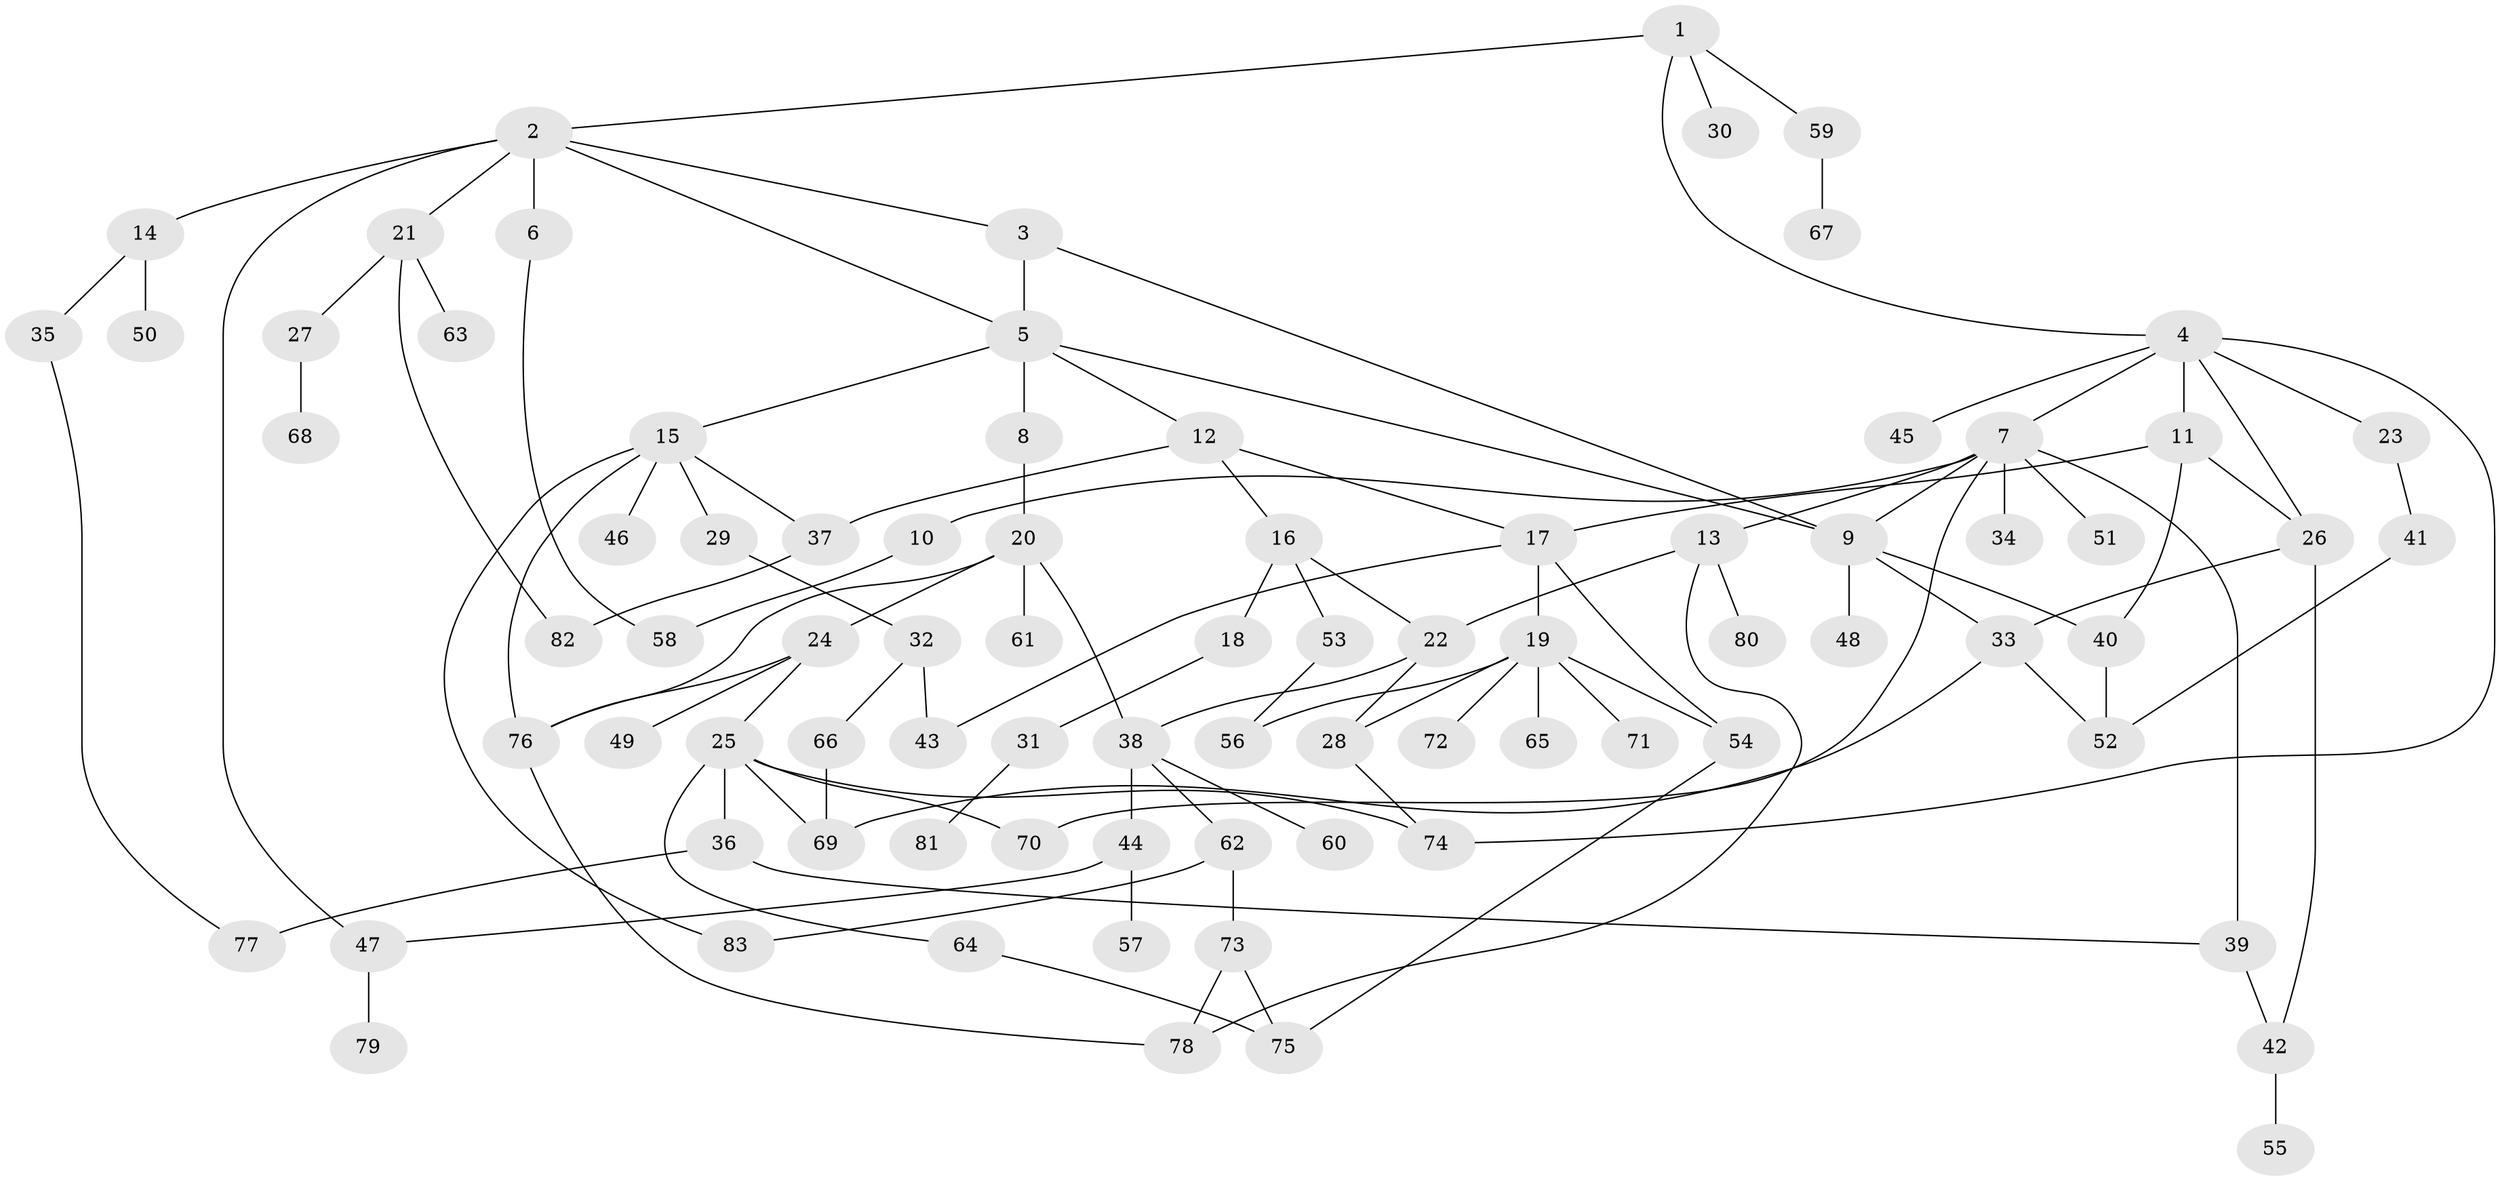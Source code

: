 // Generated by graph-tools (version 1.1) at 2025/25/03/09/25 03:25:26]
// undirected, 83 vertices, 116 edges
graph export_dot {
graph [start="1"]
  node [color=gray90,style=filled];
  1;
  2;
  3;
  4;
  5;
  6;
  7;
  8;
  9;
  10;
  11;
  12;
  13;
  14;
  15;
  16;
  17;
  18;
  19;
  20;
  21;
  22;
  23;
  24;
  25;
  26;
  27;
  28;
  29;
  30;
  31;
  32;
  33;
  34;
  35;
  36;
  37;
  38;
  39;
  40;
  41;
  42;
  43;
  44;
  45;
  46;
  47;
  48;
  49;
  50;
  51;
  52;
  53;
  54;
  55;
  56;
  57;
  58;
  59;
  60;
  61;
  62;
  63;
  64;
  65;
  66;
  67;
  68;
  69;
  70;
  71;
  72;
  73;
  74;
  75;
  76;
  77;
  78;
  79;
  80;
  81;
  82;
  83;
  1 -- 2;
  1 -- 4;
  1 -- 30;
  1 -- 59;
  2 -- 3;
  2 -- 5;
  2 -- 6;
  2 -- 14;
  2 -- 21;
  2 -- 47;
  3 -- 9;
  3 -- 5;
  4 -- 7;
  4 -- 11;
  4 -- 23;
  4 -- 26;
  4 -- 45;
  4 -- 74;
  5 -- 8;
  5 -- 12;
  5 -- 15;
  5 -- 9;
  6 -- 58;
  7 -- 10;
  7 -- 13;
  7 -- 34;
  7 -- 39;
  7 -- 51;
  7 -- 9;
  7 -- 70;
  8 -- 20;
  9 -- 40;
  9 -- 48;
  9 -- 33;
  10 -- 58;
  11 -- 40;
  11 -- 17;
  11 -- 26;
  12 -- 16;
  12 -- 17;
  12 -- 37;
  13 -- 80;
  13 -- 22;
  13 -- 78;
  14 -- 35;
  14 -- 50;
  15 -- 29;
  15 -- 46;
  15 -- 83;
  15 -- 76;
  15 -- 37;
  16 -- 18;
  16 -- 22;
  16 -- 53;
  17 -- 19;
  17 -- 54;
  17 -- 43;
  18 -- 31;
  19 -- 56;
  19 -- 65;
  19 -- 71;
  19 -- 72;
  19 -- 54;
  19 -- 28;
  20 -- 24;
  20 -- 61;
  20 -- 76;
  20 -- 38;
  21 -- 27;
  21 -- 63;
  21 -- 82;
  22 -- 28;
  22 -- 38;
  23 -- 41;
  24 -- 25;
  24 -- 49;
  24 -- 76;
  25 -- 36;
  25 -- 64;
  25 -- 69;
  25 -- 70;
  25 -- 74;
  26 -- 33;
  26 -- 42;
  27 -- 68;
  28 -- 74;
  29 -- 32;
  31 -- 81;
  32 -- 43;
  32 -- 66;
  33 -- 52;
  33 -- 69;
  35 -- 77;
  36 -- 77;
  36 -- 39;
  37 -- 82;
  38 -- 44;
  38 -- 60;
  38 -- 62;
  39 -- 42;
  40 -- 52;
  41 -- 52;
  42 -- 55;
  44 -- 57;
  44 -- 47;
  47 -- 79;
  53 -- 56;
  54 -- 75;
  59 -- 67;
  62 -- 73;
  62 -- 83;
  64 -- 75;
  66 -- 69;
  73 -- 75;
  73 -- 78;
  76 -- 78;
}
